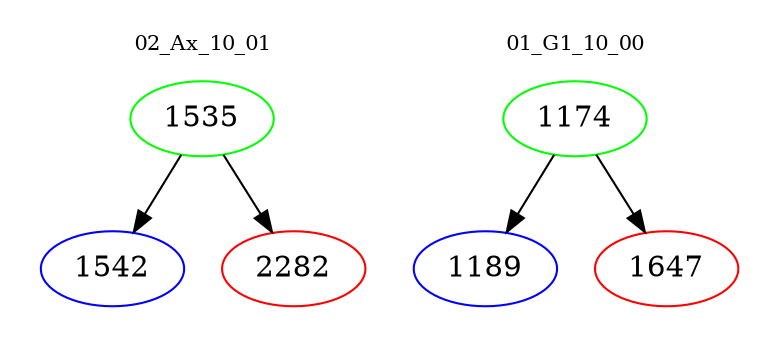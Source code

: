 digraph{
subgraph cluster_0 {
color = white
label = "02_Ax_10_01";
fontsize=10;
T0_1535 [label="1535", color="green"]
T0_1535 -> T0_1542 [color="black"]
T0_1542 [label="1542", color="blue"]
T0_1535 -> T0_2282 [color="black"]
T0_2282 [label="2282", color="red"]
}
subgraph cluster_1 {
color = white
label = "01_G1_10_00";
fontsize=10;
T1_1174 [label="1174", color="green"]
T1_1174 -> T1_1189 [color="black"]
T1_1189 [label="1189", color="blue"]
T1_1174 -> T1_1647 [color="black"]
T1_1647 [label="1647", color="red"]
}
}
